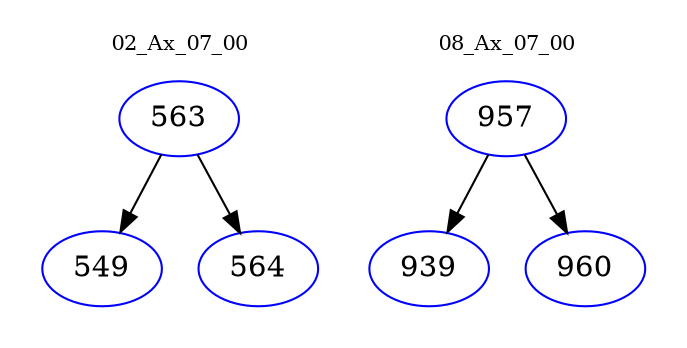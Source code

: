 digraph{
subgraph cluster_0 {
color = white
label = "02_Ax_07_00";
fontsize=10;
T0_563 [label="563", color="blue"]
T0_563 -> T0_549 [color="black"]
T0_549 [label="549", color="blue"]
T0_563 -> T0_564 [color="black"]
T0_564 [label="564", color="blue"]
}
subgraph cluster_1 {
color = white
label = "08_Ax_07_00";
fontsize=10;
T1_957 [label="957", color="blue"]
T1_957 -> T1_939 [color="black"]
T1_939 [label="939", color="blue"]
T1_957 -> T1_960 [color="black"]
T1_960 [label="960", color="blue"]
}
}
